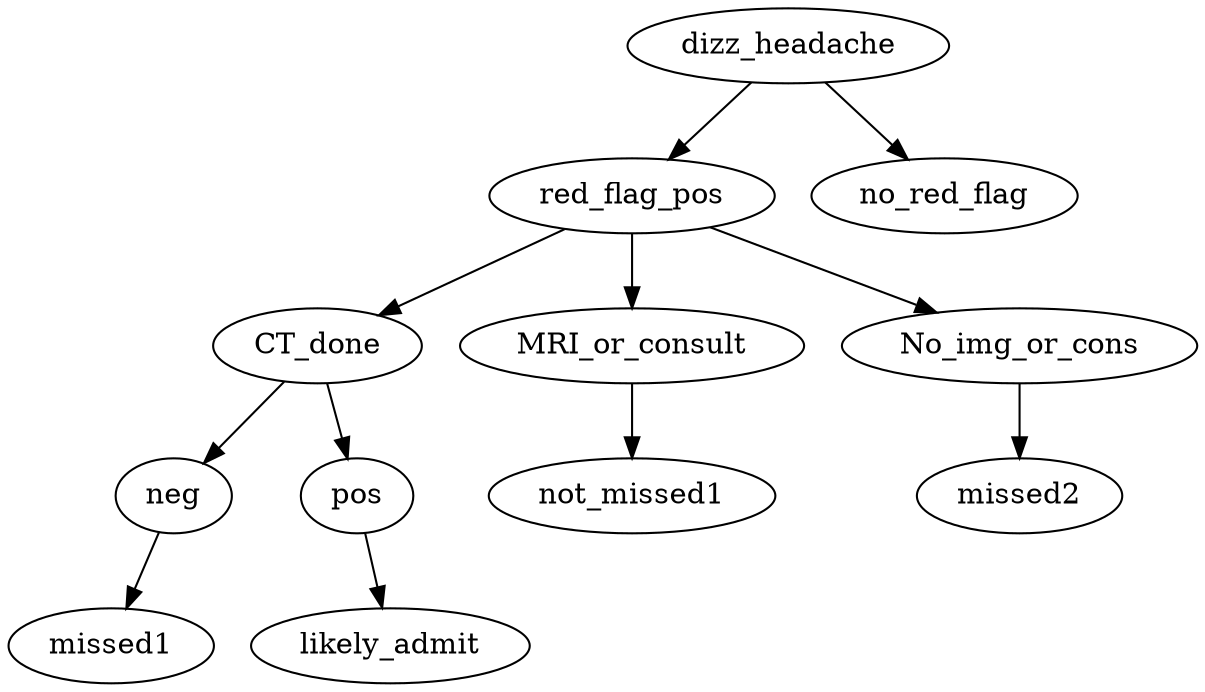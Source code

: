 digraph{

dizz_headache -> red_flag_pos
dizz_headache -> no_red_flag

red_flag_pos -> CT_done
CT_done -> neg -> missed1
CT_done -> pos -> likely_admit
red_flag_pos -> MRI_or_consult -> not_missed1
red_flag_pos -> No_img_or_cons -> missed2

}